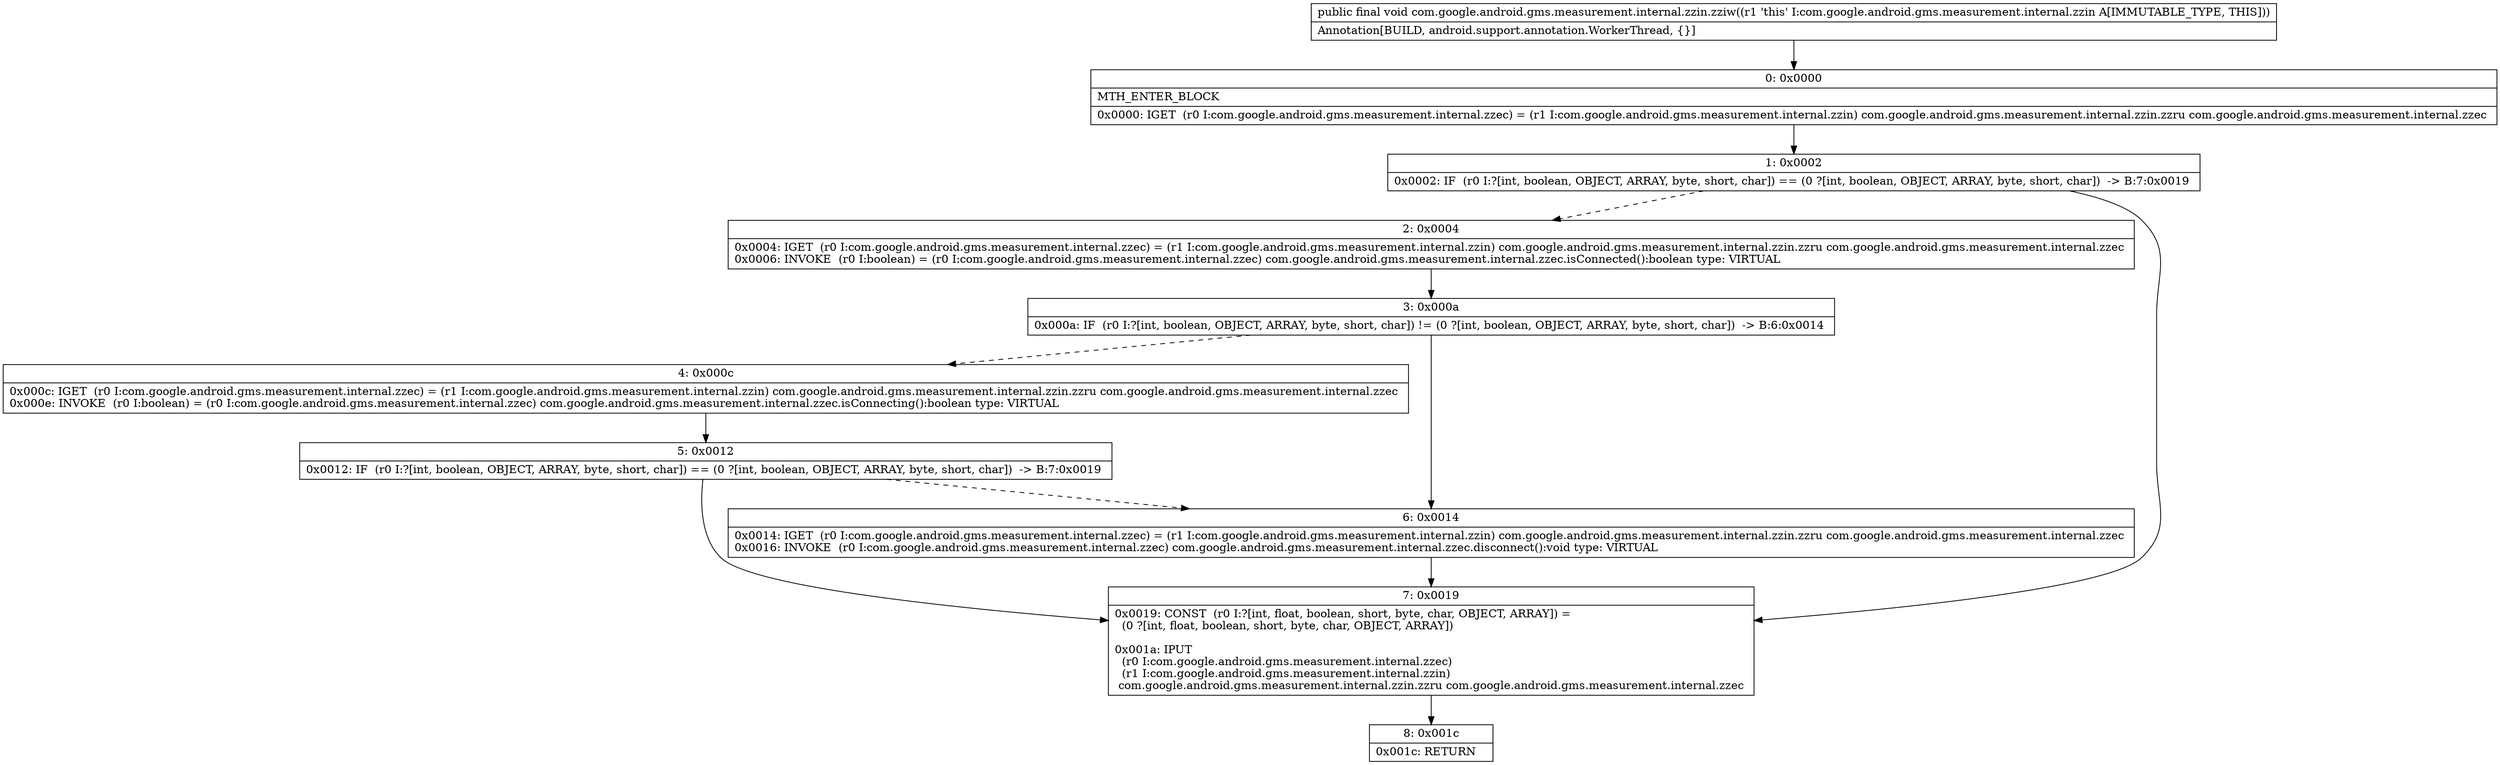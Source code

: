 digraph "CFG forcom.google.android.gms.measurement.internal.zzin.zziw()V" {
Node_0 [shape=record,label="{0\:\ 0x0000|MTH_ENTER_BLOCK\l|0x0000: IGET  (r0 I:com.google.android.gms.measurement.internal.zzec) = (r1 I:com.google.android.gms.measurement.internal.zzin) com.google.android.gms.measurement.internal.zzin.zzru com.google.android.gms.measurement.internal.zzec \l}"];
Node_1 [shape=record,label="{1\:\ 0x0002|0x0002: IF  (r0 I:?[int, boolean, OBJECT, ARRAY, byte, short, char]) == (0 ?[int, boolean, OBJECT, ARRAY, byte, short, char])  \-\> B:7:0x0019 \l}"];
Node_2 [shape=record,label="{2\:\ 0x0004|0x0004: IGET  (r0 I:com.google.android.gms.measurement.internal.zzec) = (r1 I:com.google.android.gms.measurement.internal.zzin) com.google.android.gms.measurement.internal.zzin.zzru com.google.android.gms.measurement.internal.zzec \l0x0006: INVOKE  (r0 I:boolean) = (r0 I:com.google.android.gms.measurement.internal.zzec) com.google.android.gms.measurement.internal.zzec.isConnected():boolean type: VIRTUAL \l}"];
Node_3 [shape=record,label="{3\:\ 0x000a|0x000a: IF  (r0 I:?[int, boolean, OBJECT, ARRAY, byte, short, char]) != (0 ?[int, boolean, OBJECT, ARRAY, byte, short, char])  \-\> B:6:0x0014 \l}"];
Node_4 [shape=record,label="{4\:\ 0x000c|0x000c: IGET  (r0 I:com.google.android.gms.measurement.internal.zzec) = (r1 I:com.google.android.gms.measurement.internal.zzin) com.google.android.gms.measurement.internal.zzin.zzru com.google.android.gms.measurement.internal.zzec \l0x000e: INVOKE  (r0 I:boolean) = (r0 I:com.google.android.gms.measurement.internal.zzec) com.google.android.gms.measurement.internal.zzec.isConnecting():boolean type: VIRTUAL \l}"];
Node_5 [shape=record,label="{5\:\ 0x0012|0x0012: IF  (r0 I:?[int, boolean, OBJECT, ARRAY, byte, short, char]) == (0 ?[int, boolean, OBJECT, ARRAY, byte, short, char])  \-\> B:7:0x0019 \l}"];
Node_6 [shape=record,label="{6\:\ 0x0014|0x0014: IGET  (r0 I:com.google.android.gms.measurement.internal.zzec) = (r1 I:com.google.android.gms.measurement.internal.zzin) com.google.android.gms.measurement.internal.zzin.zzru com.google.android.gms.measurement.internal.zzec \l0x0016: INVOKE  (r0 I:com.google.android.gms.measurement.internal.zzec) com.google.android.gms.measurement.internal.zzec.disconnect():void type: VIRTUAL \l}"];
Node_7 [shape=record,label="{7\:\ 0x0019|0x0019: CONST  (r0 I:?[int, float, boolean, short, byte, char, OBJECT, ARRAY]) = \l  (0 ?[int, float, boolean, short, byte, char, OBJECT, ARRAY])\l \l0x001a: IPUT  \l  (r0 I:com.google.android.gms.measurement.internal.zzec)\l  (r1 I:com.google.android.gms.measurement.internal.zzin)\l com.google.android.gms.measurement.internal.zzin.zzru com.google.android.gms.measurement.internal.zzec \l}"];
Node_8 [shape=record,label="{8\:\ 0x001c|0x001c: RETURN   \l}"];
MethodNode[shape=record,label="{public final void com.google.android.gms.measurement.internal.zzin.zziw((r1 'this' I:com.google.android.gms.measurement.internal.zzin A[IMMUTABLE_TYPE, THIS]))  | Annotation[BUILD, android.support.annotation.WorkerThread, \{\}]\l}"];
MethodNode -> Node_0;
Node_0 -> Node_1;
Node_1 -> Node_2[style=dashed];
Node_1 -> Node_7;
Node_2 -> Node_3;
Node_3 -> Node_4[style=dashed];
Node_3 -> Node_6;
Node_4 -> Node_5;
Node_5 -> Node_6[style=dashed];
Node_5 -> Node_7;
Node_6 -> Node_7;
Node_7 -> Node_8;
}

